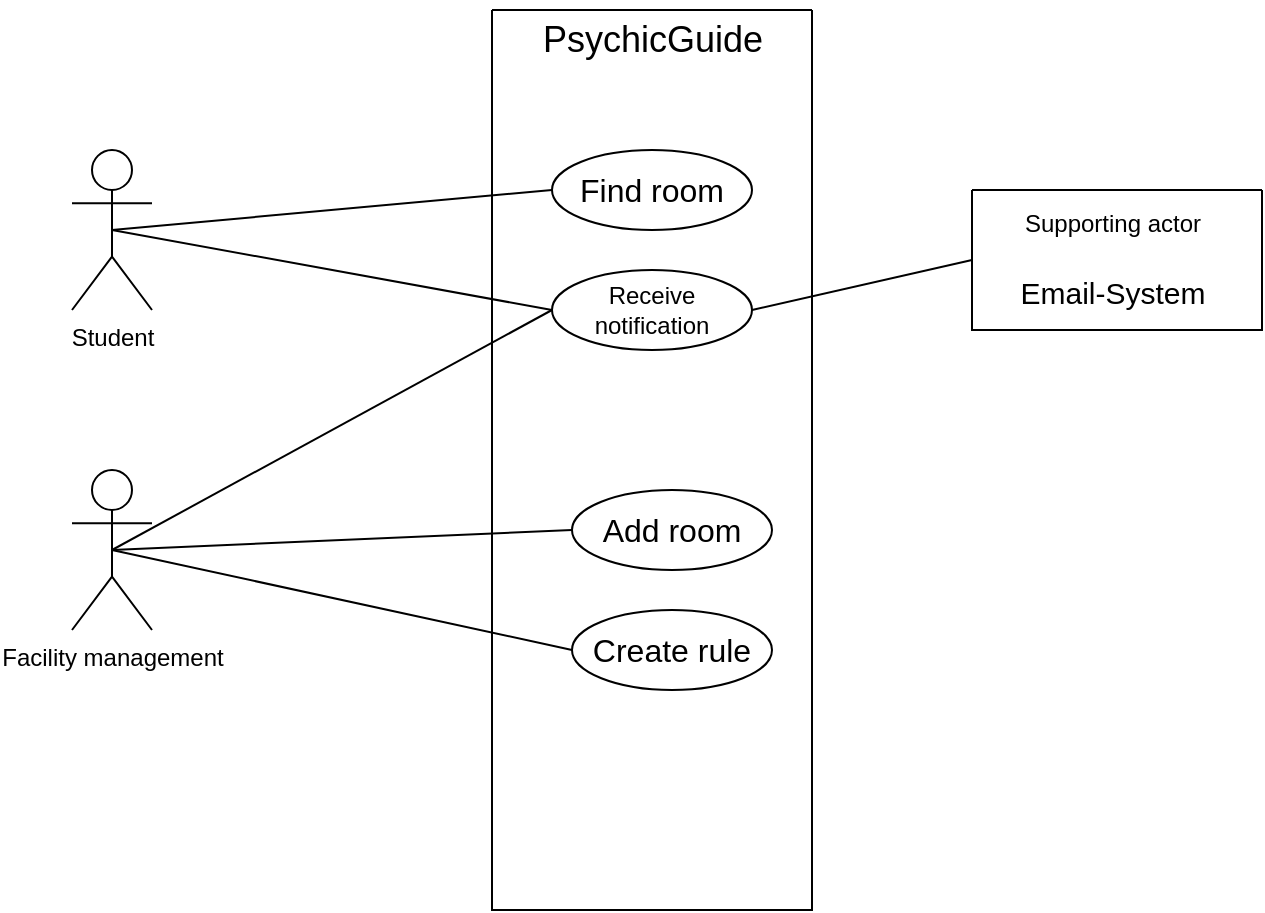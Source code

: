 <mxfile version="21.0.10" type="github">
  <diagram name="Seite-1" id="CF3dzcLzpI-n0LXJCUQS">
    <mxGraphModel dx="1050" dy="566" grid="1" gridSize="10" guides="1" tooltips="1" connect="1" arrows="1" fold="1" page="1" pageScale="1" pageWidth="827" pageHeight="1169" math="0" shadow="0">
      <root>
        <mxCell id="0" />
        <mxCell id="1" parent="0" />
        <mxCell id="EemBm16yauwJeNKE_mwV-13" style="rounded=0;orthogonalLoop=1;jettySize=auto;html=1;exitX=0.5;exitY=0.5;exitDx=0;exitDy=0;exitPerimeter=0;entryX=0;entryY=0.5;entryDx=0;entryDy=0;endArrow=none;endFill=0;" parent="1" source="EemBm16yauwJeNKE_mwV-6" target="EemBm16yauwJeNKE_mwV-1" edge="1">
          <mxGeometry relative="1" as="geometry" />
        </mxCell>
        <mxCell id="EemBm16yauwJeNKE_mwV-20" style="rounded=0;orthogonalLoop=1;jettySize=auto;html=1;exitX=0.5;exitY=0.5;exitDx=0;exitDy=0;exitPerimeter=0;entryX=0;entryY=0.5;entryDx=0;entryDy=0;endArrow=none;endFill=0;" parent="1" source="EemBm16yauwJeNKE_mwV-6" target="EemBm16yauwJeNKE_mwV-19" edge="1">
          <mxGeometry relative="1" as="geometry" />
        </mxCell>
        <mxCell id="EemBm16yauwJeNKE_mwV-6" value="Student" style="shape=umlActor;verticalLabelPosition=bottom;verticalAlign=top;html=1;outlineConnect=0;" parent="1" vertex="1">
          <mxGeometry x="80" y="280" width="40" height="80" as="geometry" />
        </mxCell>
        <mxCell id="EemBm16yauwJeNKE_mwV-14" style="rounded=0;orthogonalLoop=1;jettySize=auto;html=1;exitX=0.5;exitY=0.5;exitDx=0;exitDy=0;exitPerimeter=0;entryX=0;entryY=0.5;entryDx=0;entryDy=0;endArrow=none;endFill=0;" parent="1" source="EemBm16yauwJeNKE_mwV-12" target="EemBm16yauwJeNKE_mwV-7" edge="1">
          <mxGeometry relative="1" as="geometry" />
        </mxCell>
        <mxCell id="EemBm16yauwJeNKE_mwV-15" style="rounded=0;orthogonalLoop=1;jettySize=auto;html=1;exitX=0.5;exitY=0.5;exitDx=0;exitDy=0;exitPerimeter=0;entryX=0;entryY=0.5;entryDx=0;entryDy=0;endArrow=none;endFill=0;" parent="1" source="EemBm16yauwJeNKE_mwV-12" target="EemBm16yauwJeNKE_mwV-8" edge="1">
          <mxGeometry relative="1" as="geometry" />
        </mxCell>
        <mxCell id="EemBm16yauwJeNKE_mwV-27" style="rounded=0;orthogonalLoop=1;jettySize=auto;html=1;exitX=0.5;exitY=0.5;exitDx=0;exitDy=0;exitPerimeter=0;entryX=0;entryY=0.5;entryDx=0;entryDy=0;endArrow=none;endFill=0;" parent="1" source="EemBm16yauwJeNKE_mwV-12" target="EemBm16yauwJeNKE_mwV-19" edge="1">
          <mxGeometry relative="1" as="geometry" />
        </mxCell>
        <mxCell id="EemBm16yauwJeNKE_mwV-12" value="Facility management" style="shape=umlActor;verticalLabelPosition=bottom;verticalAlign=top;html=1;outlineConnect=0;" parent="1" vertex="1">
          <mxGeometry x="80" y="440" width="40" height="80" as="geometry" />
        </mxCell>
        <mxCell id="EemBm16yauwJeNKE_mwV-16" value="" style="swimlane;startSize=0;" parent="1" vertex="1">
          <mxGeometry x="290" y="210" width="160" height="450" as="geometry" />
        </mxCell>
        <mxCell id="EemBm16yauwJeNKE_mwV-1" value="&lt;font style=&quot;font-size: 16px;&quot;&gt;Find room&lt;/font&gt;" style="ellipse;whiteSpace=wrap;html=1;" parent="EemBm16yauwJeNKE_mwV-16" vertex="1">
          <mxGeometry x="30" y="70" width="100" height="40" as="geometry" />
        </mxCell>
        <mxCell id="EemBm16yauwJeNKE_mwV-7" value="&lt;font style=&quot;font-size: 16px;&quot;&gt;Add room&lt;/font&gt;" style="ellipse;whiteSpace=wrap;html=1;" parent="EemBm16yauwJeNKE_mwV-16" vertex="1">
          <mxGeometry x="40" y="240" width="100" height="40" as="geometry" />
        </mxCell>
        <mxCell id="EemBm16yauwJeNKE_mwV-8" value="&lt;font style=&quot;font-size: 16px;&quot;&gt;Create rule&lt;/font&gt;" style="ellipse;whiteSpace=wrap;html=1;" parent="EemBm16yauwJeNKE_mwV-16" vertex="1">
          <mxGeometry x="40" y="300" width="100" height="40" as="geometry" />
        </mxCell>
        <mxCell id="EemBm16yauwJeNKE_mwV-17" value="&lt;font style=&quot;font-size: 18px;&quot;&gt;PsychicGuide&lt;/font&gt;" style="text;html=1;align=center;verticalAlign=middle;resizable=0;points=[];autosize=1;strokeColor=none;fillColor=none;" parent="EemBm16yauwJeNKE_mwV-16" vertex="1">
          <mxGeometry x="15" y="-5" width="130" height="40" as="geometry" />
        </mxCell>
        <mxCell id="EemBm16yauwJeNKE_mwV-19" value="Receive notification" style="ellipse;whiteSpace=wrap;html=1;" parent="EemBm16yauwJeNKE_mwV-16" vertex="1">
          <mxGeometry x="30" y="130" width="100" height="40" as="geometry" />
        </mxCell>
        <mxCell id="EemBm16yauwJeNKE_mwV-26" style="rounded=0;orthogonalLoop=1;jettySize=auto;html=1;exitX=0;exitY=0.5;exitDx=0;exitDy=0;entryX=1;entryY=0.5;entryDx=0;entryDy=0;endArrow=none;endFill=0;" parent="1" source="EemBm16yauwJeNKE_mwV-23" target="EemBm16yauwJeNKE_mwV-19" edge="1">
          <mxGeometry relative="1" as="geometry" />
        </mxCell>
        <mxCell id="EemBm16yauwJeNKE_mwV-23" value="" style="swimlane;startSize=0;" parent="1" vertex="1">
          <mxGeometry x="530" y="300" width="145" height="70" as="geometry" />
        </mxCell>
        <mxCell id="EemBm16yauwJeNKE_mwV-24" value="&lt;div&gt;Supporting actor&lt;br&gt;&lt;/div&gt;&lt;div style=&quot;font-size: 15px;&quot;&gt;&lt;br&gt;&lt;/div&gt;&lt;div style=&quot;font-size: 15px;&quot;&gt;Email-System&lt;/div&gt;" style="text;html=1;align=center;verticalAlign=middle;resizable=0;points=[];autosize=1;strokeColor=none;fillColor=none;" parent="EemBm16yauwJeNKE_mwV-23" vertex="1">
          <mxGeometry x="10" y="5" width="120" height="60" as="geometry" />
        </mxCell>
      </root>
    </mxGraphModel>
  </diagram>
</mxfile>
